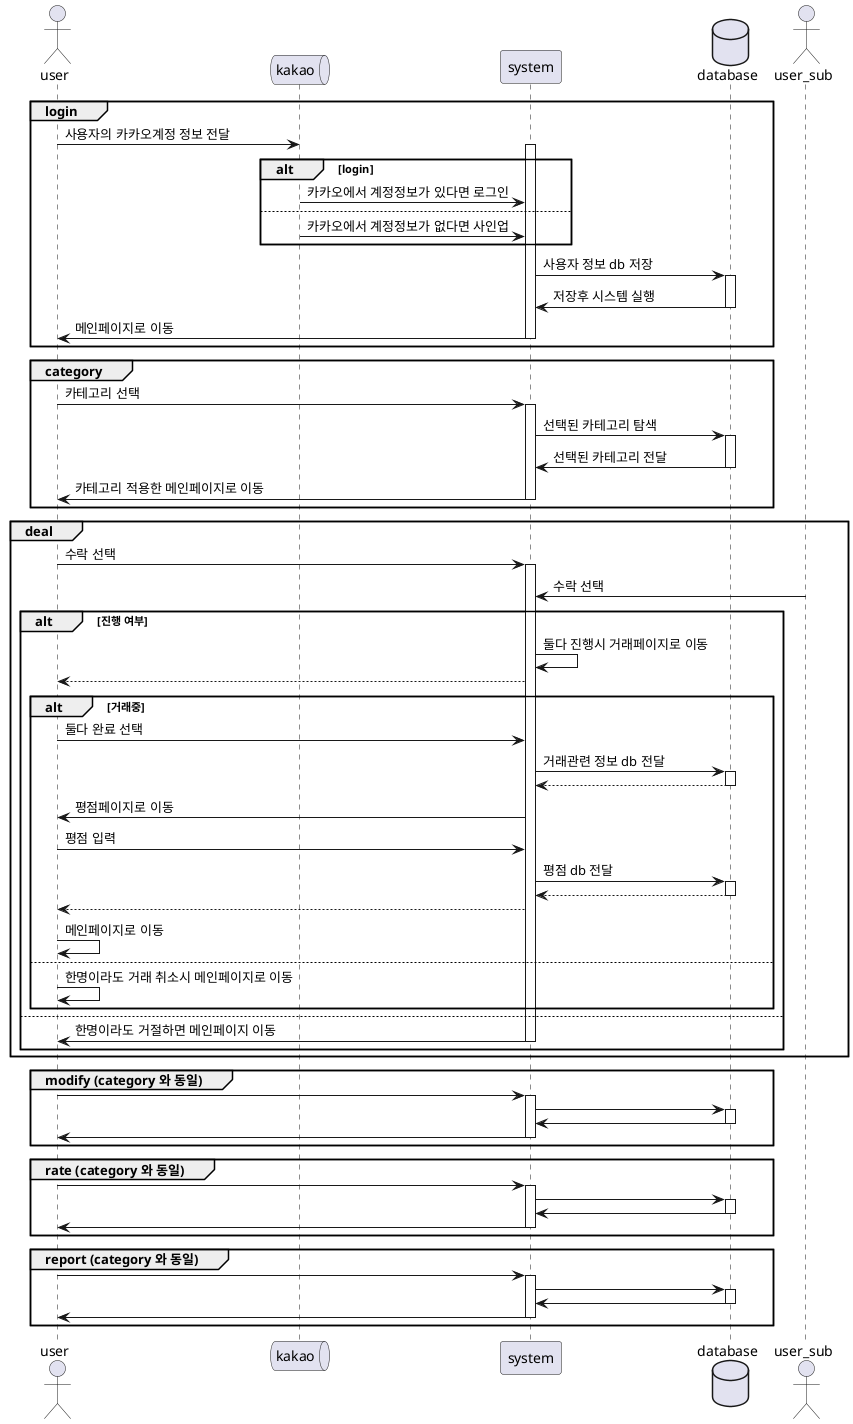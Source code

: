 @startuml
actor user
queue kakao
participant system
database database
actor user_sub


group login
    user -> kakao : 사용자의 카카오계정 정보 전달
    activate system
    alt login
        kakao -> system : 카카오에서 계정정보가 있다면 로그인
    else
        kakao -> system : 카카오에서 계정정보가 없다면 사인업
    end
        system -> database : 사용자 정보 db 저장
        activate database
            database -> system : 저장후 시스템 실행
        deactivate database
        system -> user : 메인페이지로 이동
    deactivate system
end

group category
    user -> system : 카테고리 선택
    activate system
        system -> database : 선택된 카테고리 탐색
        activate database
            database -> system : 선택된 카테고리 전달
        deactivate database
        system -> user : 카테고리 적용한 메인페이지로 이동
    deactivate system
end

group deal
    user -> system : 수락 선택
    activate system
    user_sub -> system : 수락 선택
        alt 진행 여부
            system -> system : 둘다 진행시 거래페이지로 이동
            system --> user : 
            alt 거래중
                user -> system : 둘다 완료 선택
                system -> database : 거래관련 정보 db 전달
                activate database
                    database --> system : 
                deactivate database
                system -> user : 평점페이지로 이동
                user -> system : 평점 입력
                system -> database : 평점 db 전달
                activate database
                    database --> system : 
                deactivate database
                system --> user :
                user -> user : 메인페이지로 이동
            else
                user -> user : 한명이라도 거래 취소시 메인페이지로 이동
            end
            activate database        
        else
            system -> user : 한명이라도 거절하면 메인페이지 이동
            deactivate system
        end      
end

group modify (category 와 동일)
    user -> system :
    activate system
        system -> database :
        activate database
            database ->system :
        deactivate database
        system -> user :
    deactivate system    
end

group rate (category 와 동일)
    user -> system :
    activate system
        system -> database :
        activate database
            database -> system :
        deactivate database
        system -> user :
    deactivate system
end

group report (category 와 동일)
    user -> system :
    activate system
        system -> database :
        activate database
            database -> system :
        deactivate database
        system -> user :
    deactivate system
end

@enduml